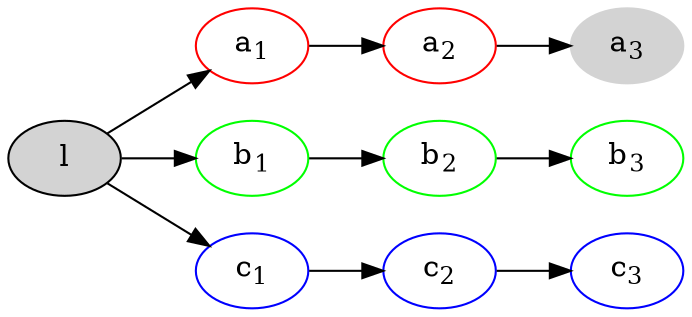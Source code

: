 
digraph G {
    rankdir=LR
    layout=dot
    a1 [label=<a<sub>1</sub>>, color=red]
    a2 [label=<a<sub>2</sub>>, color=red]
    a3 [style=filled, label=<a<sub>3</sub>>, color=lightgrey]

    b1 [label=<b<sub>1</sub>>, color=green]
    b2 [label=<b<sub>2</sub>>, color=green]
    b3 [label=<b<sub>3</sub>>, color=green]

    c1 [label=<c<sub>1</sub>>, color=blue]
    c2 [label=<c<sub>2</sub>>, color=blue]
    c3 [label=<c<sub>3</sub>>, color=blue]

    l [style=filled]

    l -> a1
    l -> b1
    l -> c1

    subgraph node_a {
        a1 -> a2 -> a3
    }

    subgraph node_b {
        b1 -> b2 -> b3
    }

    subgraph node_c {
        c1 -> c2 -> c3
    }
    // b2 -> c3
    // c1 -> b2
}
